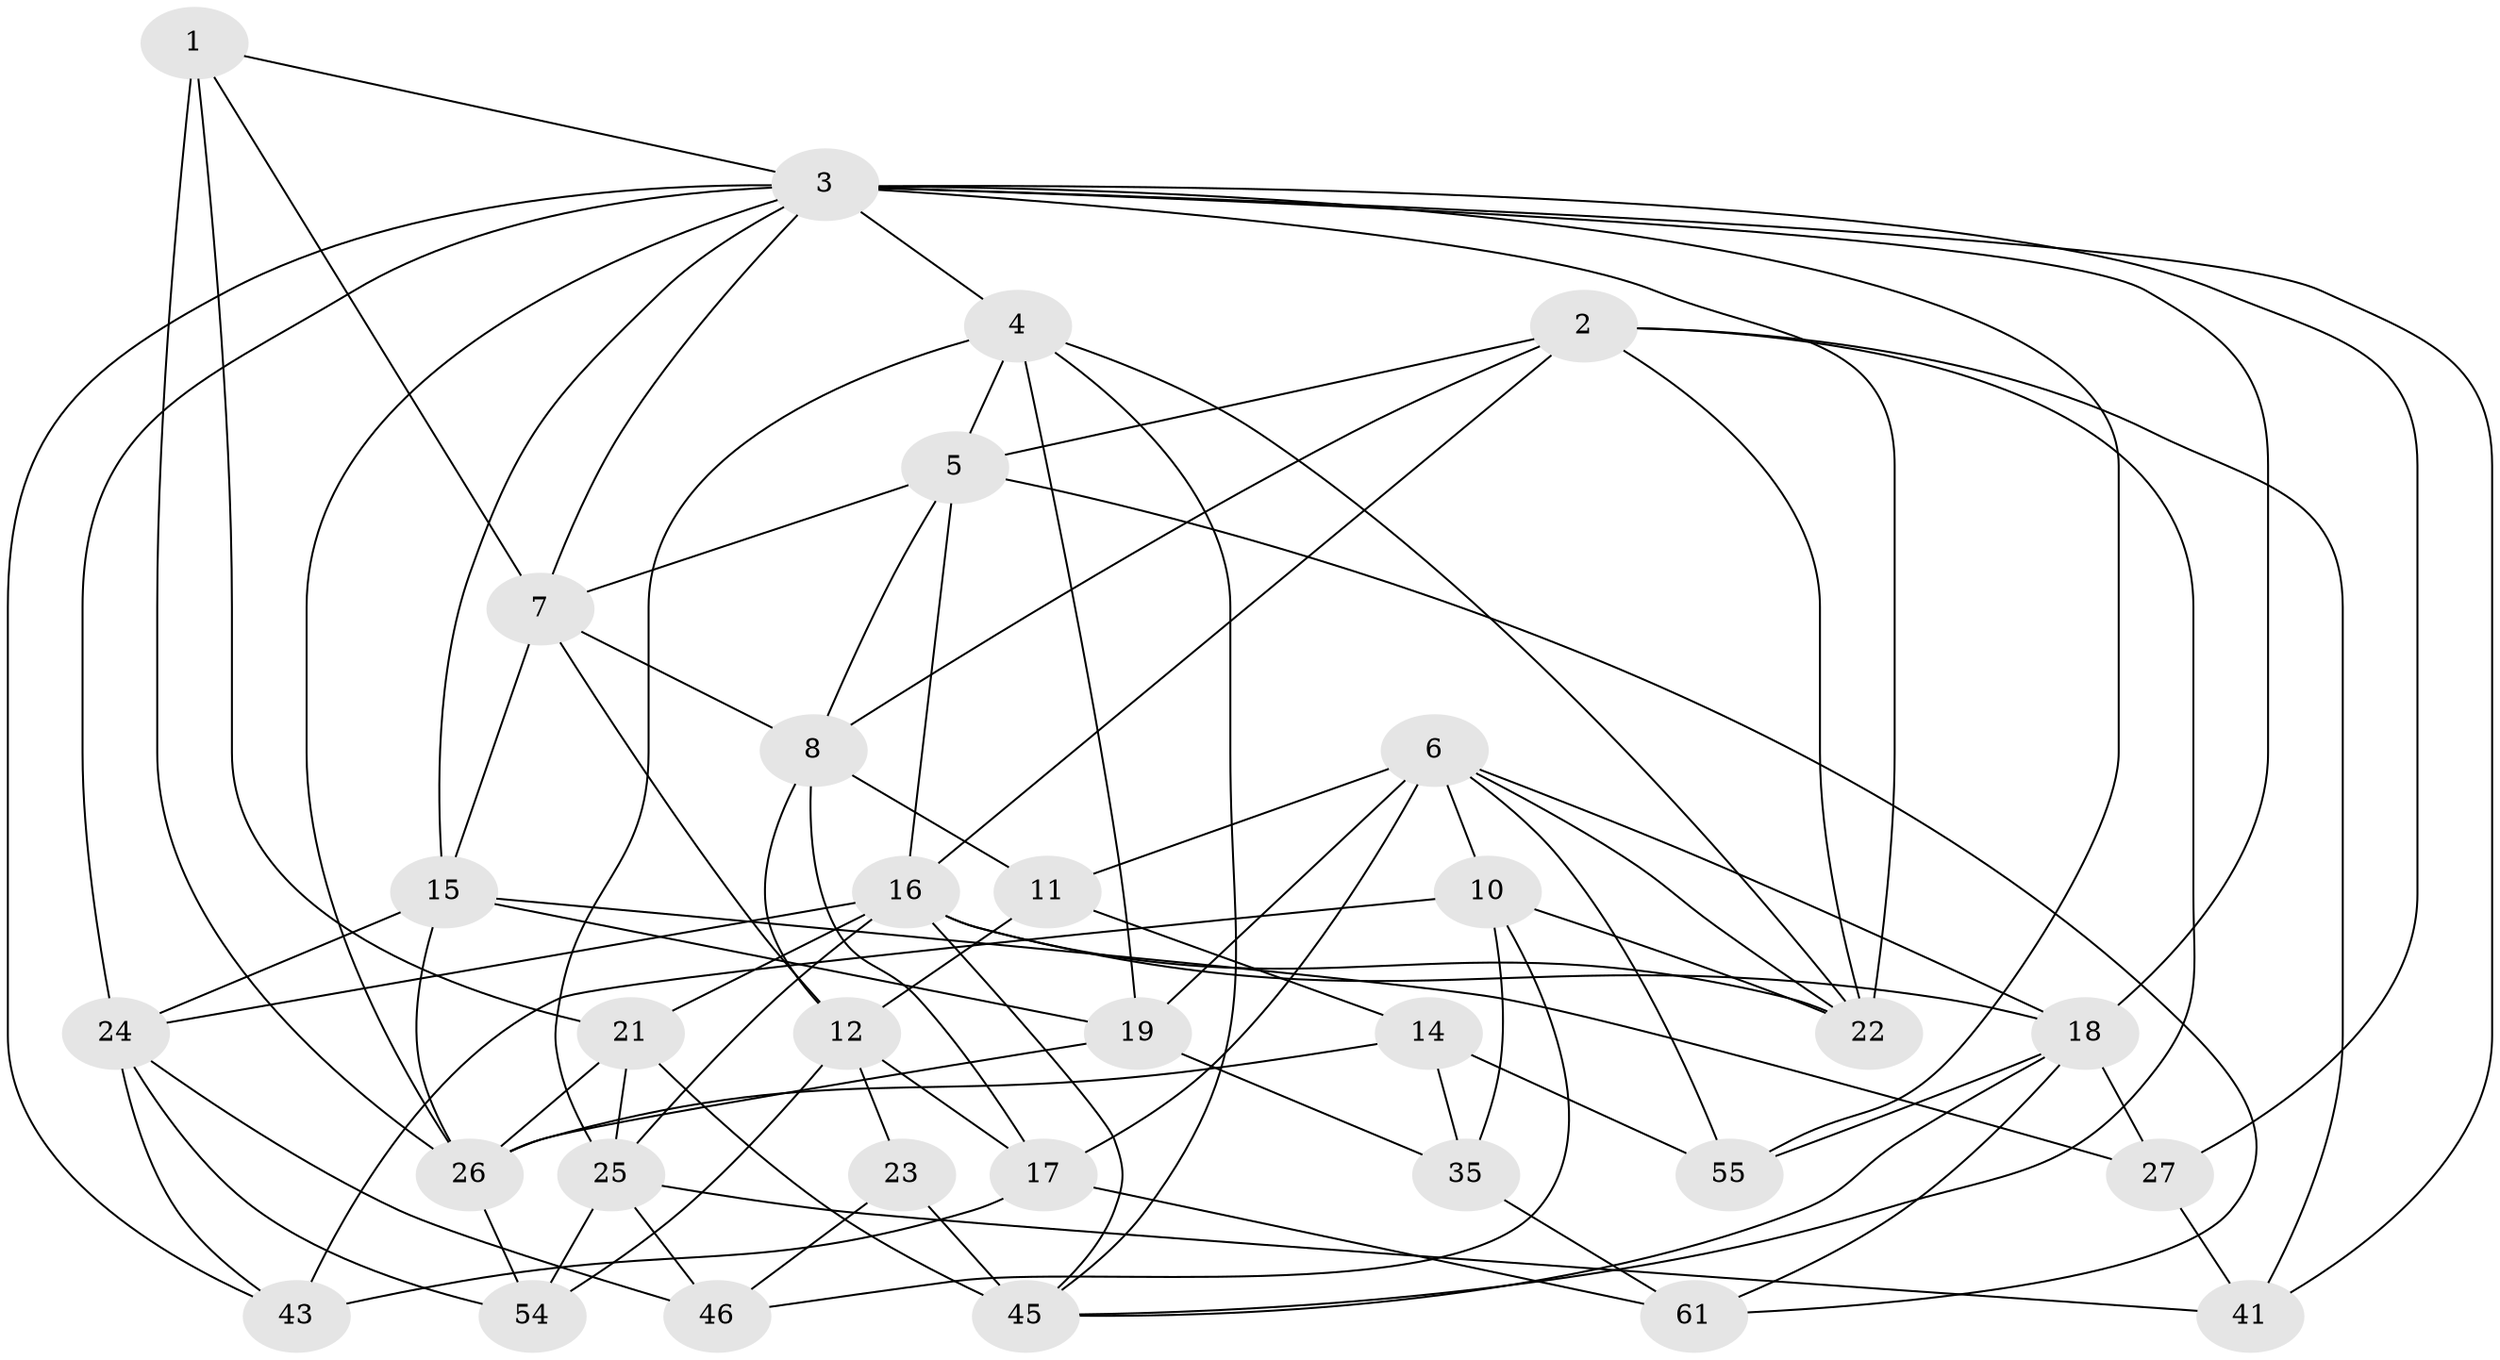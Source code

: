 // original degree distribution, {4: 1.0}
// Generated by graph-tools (version 1.1) at 2025/16/03/09/25 04:16:40]
// undirected, 32 vertices, 87 edges
graph export_dot {
graph [start="1"]
  node [color=gray90,style=filled];
  1;
  2 [super="+42"];
  3 [super="+63+9+56"];
  4 [super="+39"];
  5 [super="+33"];
  6 [super="+38+13"];
  7 [super="+47"];
  8 [super="+51"];
  10 [super="+48"];
  11;
  12 [super="+29"];
  14;
  15 [super="+34"];
  16 [super="+20+57"];
  17 [super="+31"];
  18 [super="+30"];
  19 [super="+60"];
  21 [super="+36"];
  22 [super="+49"];
  23;
  24 [super="+52"];
  25 [super="+62"];
  26 [super="+32"];
  27;
  35;
  41;
  43;
  45 [super="+58"];
  46;
  54;
  55;
  61;
  1 -- 26;
  1 -- 7;
  1 -- 21;
  1 -- 3;
  2 -- 45;
  2 -- 8;
  2 -- 16;
  2 -- 41;
  2 -- 5;
  2 -- 22;
  3 -- 41;
  3 -- 24;
  3 -- 4;
  3 -- 43;
  3 -- 15;
  3 -- 18 [weight=2];
  3 -- 55;
  3 -- 27;
  3 -- 26 [weight=2];
  3 -- 22;
  3 -- 7;
  4 -- 22;
  4 -- 5;
  4 -- 25;
  4 -- 45;
  4 -- 19;
  5 -- 8;
  5 -- 7;
  5 -- 16;
  5 -- 61;
  6 -- 11;
  6 -- 18;
  6 -- 17 [weight=2];
  6 -- 19 [weight=2];
  6 -- 22;
  6 -- 55;
  6 -- 10 [weight=2];
  7 -- 12;
  7 -- 15;
  7 -- 8;
  8 -- 17;
  8 -- 11;
  8 -- 12;
  10 -- 43;
  10 -- 35;
  10 -- 46;
  10 -- 22;
  11 -- 14;
  11 -- 12;
  12 -- 54;
  12 -- 23;
  12 -- 17;
  14 -- 55;
  14 -- 26;
  14 -- 35;
  15 -- 27;
  15 -- 26;
  15 -- 24;
  15 -- 19;
  16 -- 24;
  16 -- 25;
  16 -- 18;
  16 -- 21;
  16 -- 45;
  16 -- 22;
  17 -- 43;
  17 -- 61;
  18 -- 45;
  18 -- 55;
  18 -- 27;
  18 -- 61;
  19 -- 35;
  19 -- 26;
  21 -- 45 [weight=2];
  21 -- 25;
  21 -- 26;
  23 -- 46;
  23 -- 45 [weight=2];
  24 -- 43;
  24 -- 54;
  24 -- 46;
  25 -- 54;
  25 -- 46;
  25 -- 41;
  26 -- 54;
  27 -- 41;
  35 -- 61;
}

